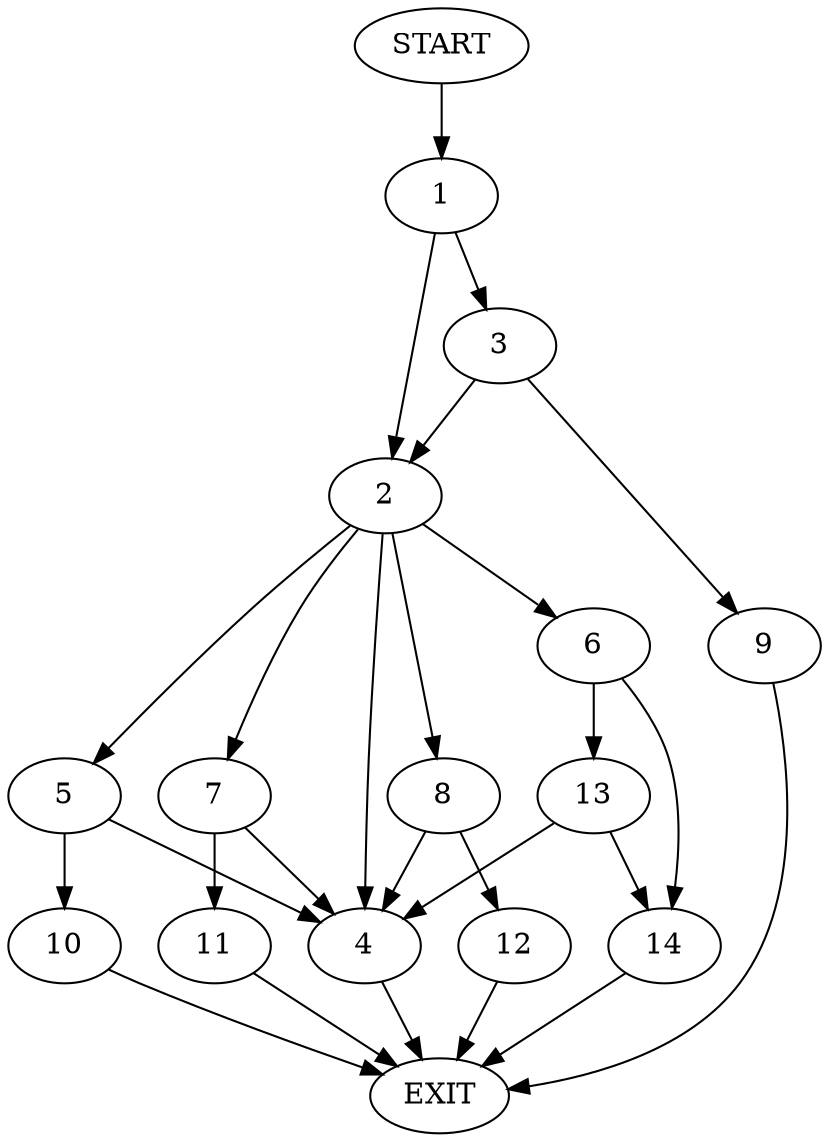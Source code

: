 digraph {
0 [label="START"]
15 [label="EXIT"]
0 -> 1
1 -> 2
1 -> 3
2 -> 4
2 -> 5
2 -> 6
2 -> 7
2 -> 8
3 -> 2
3 -> 9
9 -> 15
5 -> 4
5 -> 10
4 -> 15
7 -> 4
7 -> 11
8 -> 4
8 -> 12
6 -> 13
6 -> 14
12 -> 15
11 -> 15
10 -> 15
14 -> 15
13 -> 4
13 -> 14
}
